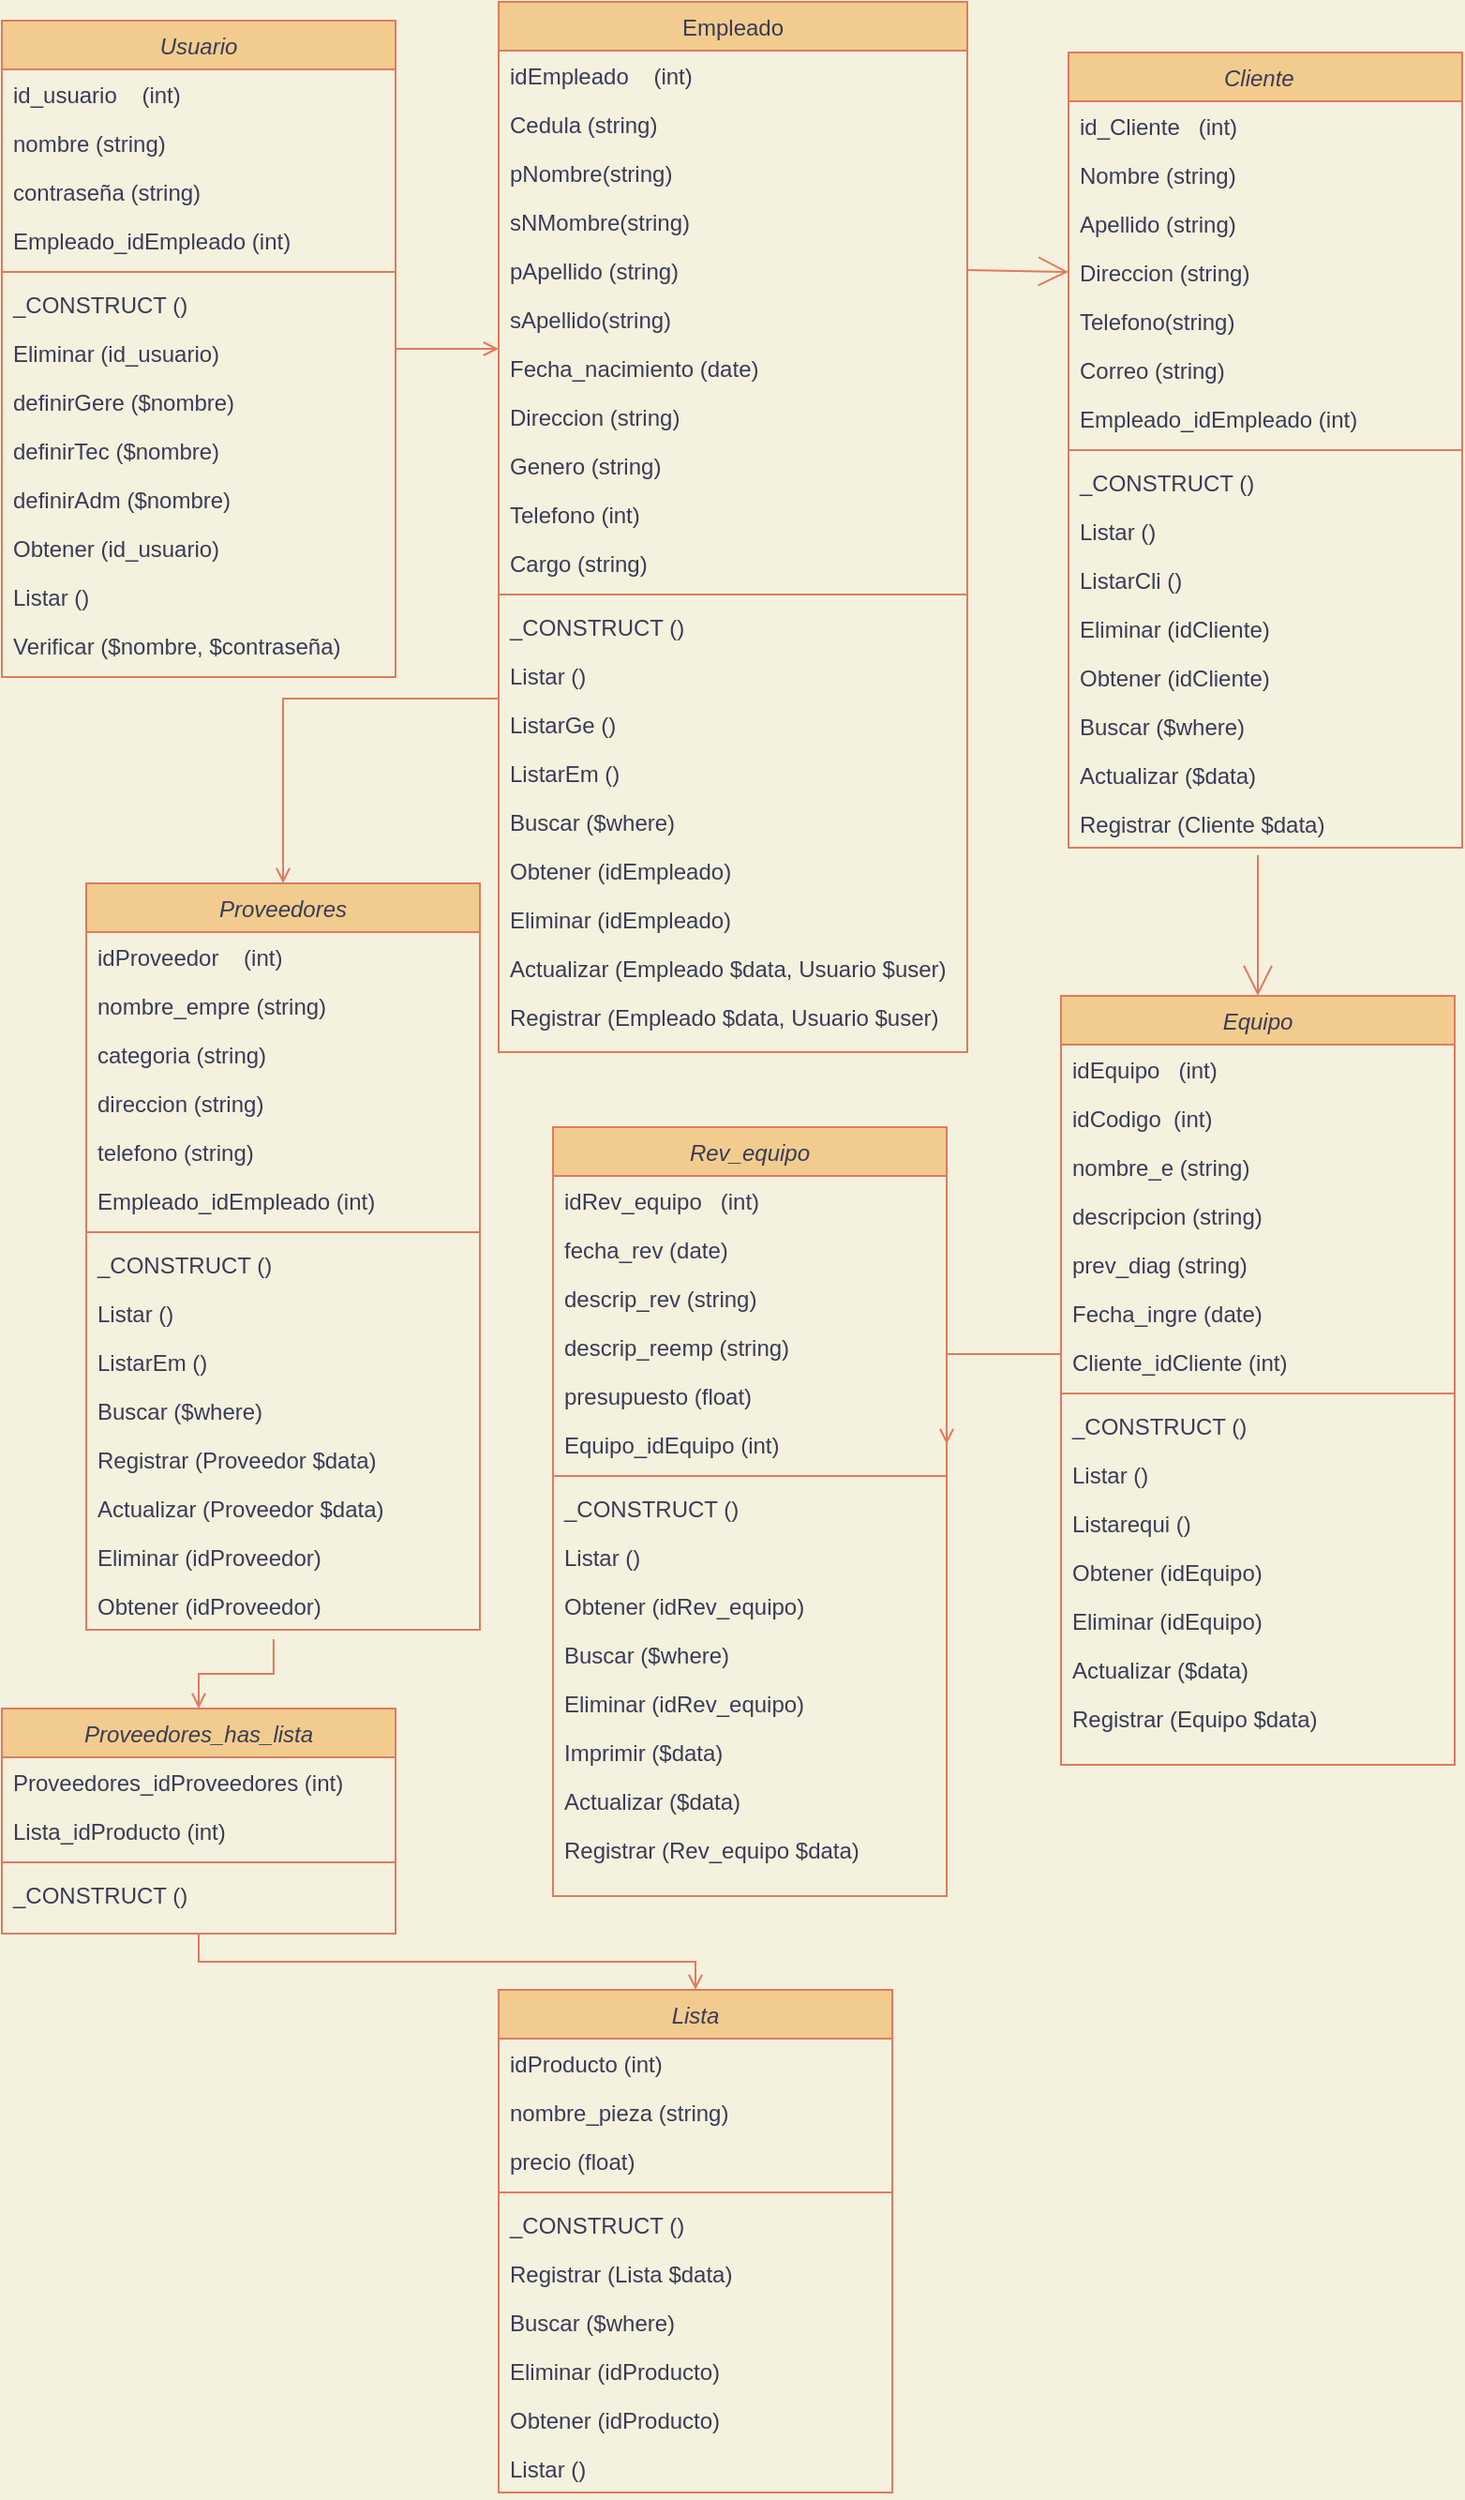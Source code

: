 <mxfile version="15.3.5" type="device"><diagram id="C5RBs43oDa-KdzZeNtuy" name="Page-1"><mxGraphModel dx="1422" dy="814" grid="1" gridSize="10" guides="1" tooltips="1" connect="1" arrows="1" fold="1" page="1" pageScale="1" pageWidth="827" pageHeight="1169" background="#F4F1DE" math="0" shadow="0"><root><mxCell id="WIyWlLk6GJQsqaUBKTNV-0"/><mxCell id="WIyWlLk6GJQsqaUBKTNV-1" parent="WIyWlLk6GJQsqaUBKTNV-0"/><mxCell id="zkfFHV4jXpPFQw0GAbJ--0" value="Usuario" style="swimlane;fontStyle=2;align=center;verticalAlign=top;childLayout=stackLayout;horizontal=1;startSize=26;horizontalStack=0;resizeParent=1;resizeLast=0;collapsible=1;marginBottom=0;rounded=0;shadow=0;strokeWidth=1;fillColor=#F2CC8F;strokeColor=#E07A5F;fontColor=#393C56;" parent="WIyWlLk6GJQsqaUBKTNV-1" vertex="1"><mxGeometry x="15" y="10" width="210" height="350" as="geometry"><mxRectangle x="230" y="140" width="160" height="26" as="alternateBounds"/></mxGeometry></mxCell><mxCell id="zkfFHV4jXpPFQw0GAbJ--1" value="id_usuario    (int)" style="text;align=left;verticalAlign=top;spacingLeft=4;spacingRight=4;overflow=hidden;rotatable=0;points=[[0,0.5],[1,0.5]];portConstraint=eastwest;fontColor=#393C56;" parent="zkfFHV4jXpPFQw0GAbJ--0" vertex="1"><mxGeometry y="26" width="210" height="26" as="geometry"/></mxCell><mxCell id="zkfFHV4jXpPFQw0GAbJ--2" value="nombre (string)&#10;" style="text;align=left;verticalAlign=top;spacingLeft=4;spacingRight=4;overflow=hidden;rotatable=0;points=[[0,0.5],[1,0.5]];portConstraint=eastwest;rounded=0;shadow=0;html=0;fontColor=#393C56;" parent="zkfFHV4jXpPFQw0GAbJ--0" vertex="1"><mxGeometry y="52" width="210" height="26" as="geometry"/></mxCell><mxCell id="zkfFHV4jXpPFQw0GAbJ--3" value="contraseña (string)" style="text;align=left;verticalAlign=top;spacingLeft=4;spacingRight=4;overflow=hidden;rotatable=0;points=[[0,0.5],[1,0.5]];portConstraint=eastwest;rounded=0;shadow=0;html=0;fontColor=#393C56;" parent="zkfFHV4jXpPFQw0GAbJ--0" vertex="1"><mxGeometry y="78" width="210" height="26" as="geometry"/></mxCell><mxCell id="FAgmn41Plg99cS5nT63r-0" value="Empleado_idEmpleado (int)" style="text;align=left;verticalAlign=top;spacingLeft=4;spacingRight=4;overflow=hidden;rotatable=0;points=[[0,0.5],[1,0.5]];portConstraint=eastwest;rounded=0;shadow=0;html=0;fontColor=#393C56;" parent="zkfFHV4jXpPFQw0GAbJ--0" vertex="1"><mxGeometry y="104" width="210" height="26" as="geometry"/></mxCell><mxCell id="zkfFHV4jXpPFQw0GAbJ--4" value="" style="line;html=1;strokeWidth=1;align=left;verticalAlign=middle;spacingTop=-1;spacingLeft=3;spacingRight=3;rotatable=0;labelPosition=right;points=[];portConstraint=eastwest;labelBackgroundColor=#F4F1DE;fillColor=#F2CC8F;strokeColor=#E07A5F;fontColor=#393C56;" parent="zkfFHV4jXpPFQw0GAbJ--0" vertex="1"><mxGeometry y="130" width="210" height="8" as="geometry"/></mxCell><mxCell id="FAgmn41Plg99cS5nT63r-12" value="_CONSTRUCT ()" style="text;align=left;verticalAlign=top;spacingLeft=4;spacingRight=4;overflow=hidden;rotatable=0;points=[[0,0.5],[1,0.5]];portConstraint=eastwest;fontColor=#393C56;" parent="zkfFHV4jXpPFQw0GAbJ--0" vertex="1"><mxGeometry y="138" width="210" height="26" as="geometry"/></mxCell><mxCell id="FAgmn41Plg99cS5nT63r-15" value="Eliminar (id_usuario)" style="text;align=left;verticalAlign=top;spacingLeft=4;spacingRight=4;overflow=hidden;rotatable=0;points=[[0,0.5],[1,0.5]];portConstraint=eastwest;fontColor=#393C56;" parent="zkfFHV4jXpPFQw0GAbJ--0" vertex="1"><mxGeometry y="164" width="210" height="26" as="geometry"/></mxCell><mxCell id="Rl3jjpQ9yOv0ctk_JHHk-12" value="definirGere ($nombre)" style="text;align=left;verticalAlign=top;spacingLeft=4;spacingRight=4;overflow=hidden;rotatable=0;points=[[0,0.5],[1,0.5]];portConstraint=eastwest;fontColor=#393C56;" vertex="1" parent="zkfFHV4jXpPFQw0GAbJ--0"><mxGeometry y="190" width="210" height="26" as="geometry"/></mxCell><mxCell id="Rl3jjpQ9yOv0ctk_JHHk-13" value="definirTec ($nombre)" style="text;align=left;verticalAlign=top;spacingLeft=4;spacingRight=4;overflow=hidden;rotatable=0;points=[[0,0.5],[1,0.5]];portConstraint=eastwest;fontColor=#393C56;" vertex="1" parent="zkfFHV4jXpPFQw0GAbJ--0"><mxGeometry y="216" width="210" height="26" as="geometry"/></mxCell><mxCell id="Rl3jjpQ9yOv0ctk_JHHk-14" value="definirAdm ($nombre)" style="text;align=left;verticalAlign=top;spacingLeft=4;spacingRight=4;overflow=hidden;rotatable=0;points=[[0,0.5],[1,0.5]];portConstraint=eastwest;fontColor=#393C56;" vertex="1" parent="zkfFHV4jXpPFQw0GAbJ--0"><mxGeometry y="242" width="210" height="26" as="geometry"/></mxCell><mxCell id="FAgmn41Plg99cS5nT63r-14" value="Obtener (id_usuario)" style="text;align=left;verticalAlign=top;spacingLeft=4;spacingRight=4;overflow=hidden;rotatable=0;points=[[0,0.5],[1,0.5]];portConstraint=eastwest;fontColor=#393C56;" parent="zkfFHV4jXpPFQw0GAbJ--0" vertex="1"><mxGeometry y="268" width="210" height="26" as="geometry"/></mxCell><mxCell id="FAgmn41Plg99cS5nT63r-13" value="Listar ()" style="text;align=left;verticalAlign=top;spacingLeft=4;spacingRight=4;overflow=hidden;rotatable=0;points=[[0,0.5],[1,0.5]];portConstraint=eastwest;fontColor=#393C56;" parent="zkfFHV4jXpPFQw0GAbJ--0" vertex="1"><mxGeometry y="294" width="210" height="26" as="geometry"/></mxCell><mxCell id="FAgmn41Plg99cS5nT63r-18" value="Verificar ($nombre, $contraseña)" style="text;align=left;verticalAlign=top;spacingLeft=4;spacingRight=4;overflow=hidden;rotatable=0;points=[[0,0.5],[1,0.5]];portConstraint=eastwest;fontColor=#393C56;" parent="zkfFHV4jXpPFQw0GAbJ--0" vertex="1"><mxGeometry y="320" width="210" height="26" as="geometry"/></mxCell><mxCell id="zkfFHV4jXpPFQw0GAbJ--17" value="Empleado" style="swimlane;fontStyle=0;align=center;verticalAlign=top;childLayout=stackLayout;horizontal=1;startSize=26;horizontalStack=0;resizeParent=1;resizeLast=0;collapsible=1;marginBottom=0;rounded=0;shadow=0;strokeWidth=1;fillColor=#F2CC8F;strokeColor=#E07A5F;fontColor=#393C56;" parent="WIyWlLk6GJQsqaUBKTNV-1" vertex="1"><mxGeometry x="280" width="250" height="560" as="geometry"><mxRectangle x="550" y="140" width="160" height="26" as="alternateBounds"/></mxGeometry></mxCell><mxCell id="zkfFHV4jXpPFQw0GAbJ--18" value="idEmpleado    (int)" style="text;align=left;verticalAlign=top;spacingLeft=4;spacingRight=4;overflow=hidden;rotatable=0;points=[[0,0.5],[1,0.5]];portConstraint=eastwest;fontColor=#393C56;" parent="zkfFHV4jXpPFQw0GAbJ--17" vertex="1"><mxGeometry y="26" width="250" height="26" as="geometry"/></mxCell><mxCell id="zkfFHV4jXpPFQw0GAbJ--19" value="Cedula (string)" style="text;align=left;verticalAlign=top;spacingLeft=4;spacingRight=4;overflow=hidden;rotatable=0;points=[[0,0.5],[1,0.5]];portConstraint=eastwest;rounded=0;shadow=0;html=0;fontColor=#393C56;" parent="zkfFHV4jXpPFQw0GAbJ--17" vertex="1"><mxGeometry y="52" width="250" height="26" as="geometry"/></mxCell><mxCell id="zkfFHV4jXpPFQw0GAbJ--20" value="pNombre(string)" style="text;align=left;verticalAlign=top;spacingLeft=4;spacingRight=4;overflow=hidden;rotatable=0;points=[[0,0.5],[1,0.5]];portConstraint=eastwest;rounded=0;shadow=0;html=0;fontColor=#393C56;" parent="zkfFHV4jXpPFQw0GAbJ--17" vertex="1"><mxGeometry y="78" width="250" height="26" as="geometry"/></mxCell><mxCell id="zkfFHV4jXpPFQw0GAbJ--21" value="sNMombre(string)" style="text;align=left;verticalAlign=top;spacingLeft=4;spacingRight=4;overflow=hidden;rotatable=0;points=[[0,0.5],[1,0.5]];portConstraint=eastwest;rounded=0;shadow=0;html=0;fontColor=#393C56;" parent="zkfFHV4jXpPFQw0GAbJ--17" vertex="1"><mxGeometry y="104" width="250" height="26" as="geometry"/></mxCell><mxCell id="zkfFHV4jXpPFQw0GAbJ--22" value="pApellido (string)" style="text;align=left;verticalAlign=top;spacingLeft=4;spacingRight=4;overflow=hidden;rotatable=0;points=[[0,0.5],[1,0.5]];portConstraint=eastwest;rounded=0;shadow=0;html=0;fontColor=#393C56;" parent="zkfFHV4jXpPFQw0GAbJ--17" vertex="1"><mxGeometry y="130" width="250" height="26" as="geometry"/></mxCell><mxCell id="zkfFHV4jXpPFQw0GAbJ--24" value="sApellido(string)" style="text;align=left;verticalAlign=top;spacingLeft=4;spacingRight=4;overflow=hidden;rotatable=0;points=[[0,0.5],[1,0.5]];portConstraint=eastwest;fontColor=#393C56;" parent="zkfFHV4jXpPFQw0GAbJ--17" vertex="1"><mxGeometry y="156" width="250" height="26" as="geometry"/></mxCell><mxCell id="FAgmn41Plg99cS5nT63r-1" value="Fecha_nacimiento (date)&#10;" style="text;align=left;verticalAlign=top;spacingLeft=4;spacingRight=4;overflow=hidden;rotatable=0;points=[[0,0.5],[1,0.5]];portConstraint=eastwest;rounded=0;shadow=0;html=0;fontColor=#393C56;" parent="zkfFHV4jXpPFQw0GAbJ--17" vertex="1"><mxGeometry y="182" width="250" height="26" as="geometry"/></mxCell><mxCell id="zkfFHV4jXpPFQw0GAbJ--25" value="Direccion (string)" style="text;align=left;verticalAlign=top;spacingLeft=4;spacingRight=4;overflow=hidden;rotatable=0;points=[[0,0.5],[1,0.5]];portConstraint=eastwest;fontColor=#393C56;" parent="zkfFHV4jXpPFQw0GAbJ--17" vertex="1"><mxGeometry y="208" width="250" height="26" as="geometry"/></mxCell><mxCell id="FAgmn41Plg99cS5nT63r-2" value="Genero (string)" style="text;align=left;verticalAlign=top;spacingLeft=4;spacingRight=4;overflow=hidden;rotatable=0;points=[[0,0.5],[1,0.5]];portConstraint=eastwest;fontColor=#393C56;" parent="zkfFHV4jXpPFQw0GAbJ--17" vertex="1"><mxGeometry y="234" width="250" height="26" as="geometry"/></mxCell><mxCell id="FAgmn41Plg99cS5nT63r-3" value="Telefono (int)" style="text;align=left;verticalAlign=top;spacingLeft=4;spacingRight=4;overflow=hidden;rotatable=0;points=[[0,0.5],[1,0.5]];portConstraint=eastwest;fontColor=#393C56;" parent="zkfFHV4jXpPFQw0GAbJ--17" vertex="1"><mxGeometry y="260" width="250" height="26" as="geometry"/></mxCell><mxCell id="FAgmn41Plg99cS5nT63r-4" value="Cargo (string)" style="text;align=left;verticalAlign=top;spacingLeft=4;spacingRight=4;overflow=hidden;rotatable=0;points=[[0,0.5],[1,0.5]];portConstraint=eastwest;fontColor=#393C56;" parent="zkfFHV4jXpPFQw0GAbJ--17" vertex="1"><mxGeometry y="286" width="250" height="26" as="geometry"/></mxCell><mxCell id="zkfFHV4jXpPFQw0GAbJ--23" value="" style="line;html=1;strokeWidth=1;align=left;verticalAlign=middle;spacingTop=-1;spacingLeft=3;spacingRight=3;rotatable=0;labelPosition=right;points=[];portConstraint=eastwest;labelBackgroundColor=#F4F1DE;fillColor=#F2CC8F;strokeColor=#E07A5F;fontColor=#393C56;" parent="zkfFHV4jXpPFQw0GAbJ--17" vertex="1"><mxGeometry y="312" width="250" height="8" as="geometry"/></mxCell><mxCell id="FAgmn41Plg99cS5nT63r-6" value="_CONSTRUCT ()" style="text;align=left;verticalAlign=top;spacingLeft=4;spacingRight=4;overflow=hidden;rotatable=0;points=[[0,0.5],[1,0.5]];portConstraint=eastwest;fontColor=#393C56;" parent="zkfFHV4jXpPFQw0GAbJ--17" vertex="1"><mxGeometry y="320" width="250" height="26" as="geometry"/></mxCell><mxCell id="FAgmn41Plg99cS5nT63r-74" value="Listar ()&#10;" style="text;align=left;verticalAlign=top;spacingLeft=4;spacingRight=4;overflow=hidden;rotatable=0;points=[[0,0.5],[1,0.5]];portConstraint=eastwest;fontColor=#393C56;" parent="zkfFHV4jXpPFQw0GAbJ--17" vertex="1"><mxGeometry y="346" width="250" height="26" as="geometry"/></mxCell><mxCell id="Rl3jjpQ9yOv0ctk_JHHk-0" value="ListarGe ()&#10;" style="text;align=left;verticalAlign=top;spacingLeft=4;spacingRight=4;overflow=hidden;rotatable=0;points=[[0,0.5],[1,0.5]];portConstraint=eastwest;fontColor=#393C56;" vertex="1" parent="zkfFHV4jXpPFQw0GAbJ--17"><mxGeometry y="372" width="250" height="26" as="geometry"/></mxCell><mxCell id="Rl3jjpQ9yOv0ctk_JHHk-1" value="ListarEm ()&#10;" style="text;align=left;verticalAlign=top;spacingLeft=4;spacingRight=4;overflow=hidden;rotatable=0;points=[[0,0.5],[1,0.5]];portConstraint=eastwest;fontColor=#393C56;" vertex="1" parent="zkfFHV4jXpPFQw0GAbJ--17"><mxGeometry y="398" width="250" height="26" as="geometry"/></mxCell><mxCell id="Rl3jjpQ9yOv0ctk_JHHk-2" value="Buscar ($where)&#10;" style="text;align=left;verticalAlign=top;spacingLeft=4;spacingRight=4;overflow=hidden;rotatable=0;points=[[0,0.5],[1,0.5]];portConstraint=eastwest;fontColor=#393C56;" vertex="1" parent="zkfFHV4jXpPFQw0GAbJ--17"><mxGeometry y="424" width="250" height="26" as="geometry"/></mxCell><mxCell id="FAgmn41Plg99cS5nT63r-8" value="Obtener (idEmpleado)" style="text;align=left;verticalAlign=top;spacingLeft=4;spacingRight=4;overflow=hidden;rotatable=0;points=[[0,0.5],[1,0.5]];portConstraint=eastwest;fontColor=#393C56;" parent="zkfFHV4jXpPFQw0GAbJ--17" vertex="1"><mxGeometry y="450" width="250" height="26" as="geometry"/></mxCell><mxCell id="FAgmn41Plg99cS5nT63r-9" value="Eliminar (idEmpleado)" style="text;align=left;verticalAlign=top;spacingLeft=4;spacingRight=4;overflow=hidden;rotatable=0;points=[[0,0.5],[1,0.5]];portConstraint=eastwest;fontColor=#393C56;" parent="zkfFHV4jXpPFQw0GAbJ--17" vertex="1"><mxGeometry y="476" width="250" height="26" as="geometry"/></mxCell><mxCell id="FAgmn41Plg99cS5nT63r-10" value="Actualizar (Empleado $data, Usuario $user)" style="text;align=left;verticalAlign=top;spacingLeft=4;spacingRight=4;overflow=hidden;rotatable=0;points=[[0,0.5],[1,0.5]];portConstraint=eastwest;fontColor=#393C56;" parent="zkfFHV4jXpPFQw0GAbJ--17" vertex="1"><mxGeometry y="502" width="250" height="26" as="geometry"/></mxCell><mxCell id="FAgmn41Plg99cS5nT63r-11" value="Registrar (Empleado $data, Usuario $user)" style="text;align=left;verticalAlign=top;spacingLeft=4;spacingRight=4;overflow=hidden;rotatable=0;points=[[0,0.5],[1,0.5]];portConstraint=eastwest;fontColor=#393C56;" parent="zkfFHV4jXpPFQw0GAbJ--17" vertex="1"><mxGeometry y="528" width="250" height="26" as="geometry"/></mxCell><mxCell id="zkfFHV4jXpPFQw0GAbJ--26" value="" style="endArrow=open;shadow=0;strokeWidth=1;rounded=0;endFill=1;edgeStyle=elbowEdgeStyle;elbow=vertical;labelBackgroundColor=#F4F1DE;strokeColor=#E07A5F;fontColor=#393C56;" parent="WIyWlLk6GJQsqaUBKTNV-1" source="zkfFHV4jXpPFQw0GAbJ--0" target="zkfFHV4jXpPFQw0GAbJ--17" edge="1"><mxGeometry x="0.5" y="41" relative="1" as="geometry"><mxPoint x="380" y="192" as="sourcePoint"/><mxPoint x="540" y="192" as="targetPoint"/><mxPoint x="-40" y="32" as="offset"/></mxGeometry></mxCell><mxCell id="FAgmn41Plg99cS5nT63r-50" value="" style="edgeStyle=none;rounded=0;orthogonalLoop=1;jettySize=auto;html=1;endArrow=open;startSize=14;endSize=14;sourcePerimeterSpacing=8;targetPerimeterSpacing=8;entryX=0.5;entryY=0;entryDx=0;entryDy=0;exitX=0.481;exitY=1.154;exitDx=0;exitDy=0;exitPerimeter=0;labelBackgroundColor=#F4F1DE;strokeColor=#E07A5F;fontColor=#393C56;" parent="WIyWlLk6GJQsqaUBKTNV-1" target="FAgmn41Plg99cS5nT63r-33" edge="1" source="FAgmn41Plg99cS5nT63r-54"><mxGeometry relative="1" as="geometry"><mxPoint x="682.06" y="402.006" as="sourcePoint"/></mxGeometry></mxCell><mxCell id="FAgmn41Plg99cS5nT63r-20" value="Cliente  " style="swimlane;fontStyle=2;align=center;verticalAlign=top;childLayout=stackLayout;horizontal=1;startSize=26;horizontalStack=0;resizeParent=1;resizeLast=0;collapsible=1;marginBottom=0;rounded=0;shadow=0;strokeWidth=1;fillColor=#F2CC8F;strokeColor=#E07A5F;fontColor=#393C56;" parent="WIyWlLk6GJQsqaUBKTNV-1" vertex="1"><mxGeometry x="584" y="27" width="210" height="424" as="geometry"><mxRectangle x="230" y="140" width="160" height="26" as="alternateBounds"/></mxGeometry></mxCell><mxCell id="FAgmn41Plg99cS5nT63r-21" value="id_Cliente   (int)" style="text;align=left;verticalAlign=top;spacingLeft=4;spacingRight=4;overflow=hidden;rotatable=0;points=[[0,0.5],[1,0.5]];portConstraint=eastwest;fontColor=#393C56;" parent="FAgmn41Plg99cS5nT63r-20" vertex="1"><mxGeometry y="26" width="210" height="26" as="geometry"/></mxCell><mxCell id="FAgmn41Plg99cS5nT63r-22" value="Nombre (string)&#10;" style="text;align=left;verticalAlign=top;spacingLeft=4;spacingRight=4;overflow=hidden;rotatable=0;points=[[0,0.5],[1,0.5]];portConstraint=eastwest;rounded=0;shadow=0;html=0;fontColor=#393C56;" parent="FAgmn41Plg99cS5nT63r-20" vertex="1"><mxGeometry y="52" width="210" height="26" as="geometry"/></mxCell><mxCell id="FAgmn41Plg99cS5nT63r-23" value="Apellido (string)" style="text;align=left;verticalAlign=top;spacingLeft=4;spacingRight=4;overflow=hidden;rotatable=0;points=[[0,0.5],[1,0.5]];portConstraint=eastwest;rounded=0;shadow=0;html=0;fontColor=#393C56;" parent="FAgmn41Plg99cS5nT63r-20" vertex="1"><mxGeometry y="78" width="210" height="26" as="geometry"/></mxCell><mxCell id="FAgmn41Plg99cS5nT63r-24" value="Direccion (string)" style="text;align=left;verticalAlign=top;spacingLeft=4;spacingRight=4;overflow=hidden;rotatable=0;points=[[0,0.5],[1,0.5]];portConstraint=eastwest;rounded=0;shadow=0;html=0;fontColor=#393C56;" parent="FAgmn41Plg99cS5nT63r-20" vertex="1"><mxGeometry y="104" width="210" height="26" as="geometry"/></mxCell><mxCell id="FAgmn41Plg99cS5nT63r-31" value="Telefono(string)" style="text;align=left;verticalAlign=top;spacingLeft=4;spacingRight=4;overflow=hidden;rotatable=0;points=[[0,0.5],[1,0.5]];portConstraint=eastwest;rounded=0;shadow=0;html=0;fontColor=#393C56;" parent="FAgmn41Plg99cS5nT63r-20" vertex="1"><mxGeometry y="130" width="210" height="26" as="geometry"/></mxCell><mxCell id="FAgmn41Plg99cS5nT63r-32" value="Correo (string)" style="text;align=left;verticalAlign=top;spacingLeft=4;spacingRight=4;overflow=hidden;rotatable=0;points=[[0,0.5],[1,0.5]];portConstraint=eastwest;rounded=0;shadow=0;html=0;fontColor=#393C56;" parent="FAgmn41Plg99cS5nT63r-20" vertex="1"><mxGeometry y="156" width="210" height="26" as="geometry"/></mxCell><mxCell id="FAgmn41Plg99cS5nT63r-48" value="Empleado_idEmpleado (int)" style="text;align=left;verticalAlign=top;spacingLeft=4;spacingRight=4;overflow=hidden;rotatable=0;points=[[0,0.5],[1,0.5]];portConstraint=eastwest;rounded=0;shadow=0;html=0;fontColor=#393C56;" parent="FAgmn41Plg99cS5nT63r-20" vertex="1"><mxGeometry y="182" width="210" height="26" as="geometry"/></mxCell><mxCell id="FAgmn41Plg99cS5nT63r-25" value="" style="line;html=1;strokeWidth=1;align=left;verticalAlign=middle;spacingTop=-1;spacingLeft=3;spacingRight=3;rotatable=0;labelPosition=right;points=[];portConstraint=eastwest;labelBackgroundColor=#F4F1DE;fillColor=#F2CC8F;strokeColor=#E07A5F;fontColor=#393C56;" parent="FAgmn41Plg99cS5nT63r-20" vertex="1"><mxGeometry y="208" width="210" height="8" as="geometry"/></mxCell><mxCell id="FAgmn41Plg99cS5nT63r-26" value="_CONSTRUCT ()" style="text;align=left;verticalAlign=top;spacingLeft=4;spacingRight=4;overflow=hidden;rotatable=0;points=[[0,0.5],[1,0.5]];portConstraint=eastwest;fontColor=#393C56;" parent="FAgmn41Plg99cS5nT63r-20" vertex="1"><mxGeometry y="216" width="210" height="26" as="geometry"/></mxCell><mxCell id="FAgmn41Plg99cS5nT63r-29" value="Listar ()" style="text;align=left;verticalAlign=top;spacingLeft=4;spacingRight=4;overflow=hidden;rotatable=0;points=[[0,0.5],[1,0.5]];portConstraint=eastwest;fontColor=#393C56;" parent="FAgmn41Plg99cS5nT63r-20" vertex="1"><mxGeometry y="242" width="210" height="26" as="geometry"/></mxCell><mxCell id="Rl3jjpQ9yOv0ctk_JHHk-5" value="ListarCli ()" style="text;align=left;verticalAlign=top;spacingLeft=4;spacingRight=4;overflow=hidden;rotatable=0;points=[[0,0.5],[1,0.5]];portConstraint=eastwest;fontColor=#393C56;" vertex="1" parent="FAgmn41Plg99cS5nT63r-20"><mxGeometry y="268" width="210" height="26" as="geometry"/></mxCell><mxCell id="FAgmn41Plg99cS5nT63r-27" value="Eliminar (idCliente)" style="text;align=left;verticalAlign=top;spacingLeft=4;spacingRight=4;overflow=hidden;rotatable=0;points=[[0,0.5],[1,0.5]];portConstraint=eastwest;fontColor=#393C56;" parent="FAgmn41Plg99cS5nT63r-20" vertex="1"><mxGeometry y="294" width="210" height="26" as="geometry"/></mxCell><mxCell id="FAgmn41Plg99cS5nT63r-28" value="Obtener (idCliente)" style="text;align=left;verticalAlign=top;spacingLeft=4;spacingRight=4;overflow=hidden;rotatable=0;points=[[0,0.5],[1,0.5]];portConstraint=eastwest;fontColor=#393C56;" parent="FAgmn41Plg99cS5nT63r-20" vertex="1"><mxGeometry y="320" width="210" height="26" as="geometry"/></mxCell><mxCell id="Rl3jjpQ9yOv0ctk_JHHk-6" value="Buscar ($where)" style="text;align=left;verticalAlign=top;spacingLeft=4;spacingRight=4;overflow=hidden;rotatable=0;points=[[0,0.5],[1,0.5]];portConstraint=eastwest;fontColor=#393C56;" vertex="1" parent="FAgmn41Plg99cS5nT63r-20"><mxGeometry y="346" width="210" height="26" as="geometry"/></mxCell><mxCell id="Rl3jjpQ9yOv0ctk_JHHk-7" value="Actualizar ($data)" style="text;align=left;verticalAlign=top;spacingLeft=4;spacingRight=4;overflow=hidden;rotatable=0;points=[[0,0.5],[1,0.5]];portConstraint=eastwest;fontColor=#393C56;" vertex="1" parent="FAgmn41Plg99cS5nT63r-20"><mxGeometry y="372" width="210" height="26" as="geometry"/></mxCell><mxCell id="FAgmn41Plg99cS5nT63r-54" value="Registrar (Cliente $data)" style="text;align=left;verticalAlign=top;spacingLeft=4;spacingRight=4;overflow=hidden;rotatable=0;points=[[0,0.5],[1,0.5]];portConstraint=eastwest;fontColor=#393C56;" parent="FAgmn41Plg99cS5nT63r-20" vertex="1"><mxGeometry y="398" width="210" height="26" as="geometry"/></mxCell><mxCell id="FAgmn41Plg99cS5nT63r-33" value="Equipo" style="swimlane;fontStyle=2;align=center;verticalAlign=top;childLayout=stackLayout;horizontal=1;startSize=26;horizontalStack=0;resizeParent=1;resizeLast=0;collapsible=1;marginBottom=0;rounded=0;shadow=0;strokeWidth=1;fillColor=#F2CC8F;strokeColor=#E07A5F;fontColor=#393C56;" parent="WIyWlLk6GJQsqaUBKTNV-1" vertex="1"><mxGeometry x="580" y="530" width="210" height="410" as="geometry"><mxRectangle x="230" y="140" width="160" height="26" as="alternateBounds"/></mxGeometry></mxCell><mxCell id="FAgmn41Plg99cS5nT63r-34" value="idEquipo   (int)" style="text;align=left;verticalAlign=top;spacingLeft=4;spacingRight=4;overflow=hidden;rotatable=0;points=[[0,0.5],[1,0.5]];portConstraint=eastwest;fontColor=#393C56;" parent="FAgmn41Plg99cS5nT63r-33" vertex="1"><mxGeometry y="26" width="210" height="26" as="geometry"/></mxCell><mxCell id="Rl3jjpQ9yOv0ctk_JHHk-3" value="idCodigo  (int)" style="text;align=left;verticalAlign=top;spacingLeft=4;spacingRight=4;overflow=hidden;rotatable=0;points=[[0,0.5],[1,0.5]];portConstraint=eastwest;fontColor=#393C56;" vertex="1" parent="FAgmn41Plg99cS5nT63r-33"><mxGeometry y="52" width="210" height="26" as="geometry"/></mxCell><mxCell id="FAgmn41Plg99cS5nT63r-35" value="nombre_e (string)" style="text;align=left;verticalAlign=top;spacingLeft=4;spacingRight=4;overflow=hidden;rotatable=0;points=[[0,0.5],[1,0.5]];portConstraint=eastwest;rounded=0;shadow=0;html=0;fontColor=#393C56;" parent="FAgmn41Plg99cS5nT63r-33" vertex="1"><mxGeometry y="78" width="210" height="26" as="geometry"/></mxCell><mxCell id="FAgmn41Plg99cS5nT63r-36" value="descripcion (string)" style="text;align=left;verticalAlign=top;spacingLeft=4;spacingRight=4;overflow=hidden;rotatable=0;points=[[0,0.5],[1,0.5]];portConstraint=eastwest;rounded=0;shadow=0;html=0;fontColor=#393C56;" parent="FAgmn41Plg99cS5nT63r-33" vertex="1"><mxGeometry y="104" width="210" height="26" as="geometry"/></mxCell><mxCell id="FAgmn41Plg99cS5nT63r-37" value="prev_diag (string)" style="text;align=left;verticalAlign=top;spacingLeft=4;spacingRight=4;overflow=hidden;rotatable=0;points=[[0,0.5],[1,0.5]];portConstraint=eastwest;rounded=0;shadow=0;html=0;fontColor=#393C56;" parent="FAgmn41Plg99cS5nT63r-33" vertex="1"><mxGeometry y="130" width="210" height="26" as="geometry"/></mxCell><mxCell id="FAgmn41Plg99cS5nT63r-38" value="Fecha_ingre (date)" style="text;align=left;verticalAlign=top;spacingLeft=4;spacingRight=4;overflow=hidden;rotatable=0;points=[[0,0.5],[1,0.5]];portConstraint=eastwest;rounded=0;shadow=0;html=0;fontColor=#393C56;" parent="FAgmn41Plg99cS5nT63r-33" vertex="1"><mxGeometry y="156" width="210" height="26" as="geometry"/></mxCell><mxCell id="FAgmn41Plg99cS5nT63r-49" value="Cliente_idCliente (int)" style="text;align=left;verticalAlign=top;spacingLeft=4;spacingRight=4;overflow=hidden;rotatable=0;points=[[0,0.5],[1,0.5]];portConstraint=eastwest;rounded=0;shadow=0;html=0;fontColor=#393C56;" parent="FAgmn41Plg99cS5nT63r-33" vertex="1"><mxGeometry y="182" width="210" height="26" as="geometry"/></mxCell><mxCell id="FAgmn41Plg99cS5nT63r-40" value="" style="line;html=1;strokeWidth=1;align=left;verticalAlign=middle;spacingTop=-1;spacingLeft=3;spacingRight=3;rotatable=0;labelPosition=right;points=[];portConstraint=eastwest;labelBackgroundColor=#F4F1DE;fillColor=#F2CC8F;strokeColor=#E07A5F;fontColor=#393C56;" parent="FAgmn41Plg99cS5nT63r-33" vertex="1"><mxGeometry y="208" width="210" height="8" as="geometry"/></mxCell><mxCell id="FAgmn41Plg99cS5nT63r-41" value="_CONSTRUCT ()" style="text;align=left;verticalAlign=top;spacingLeft=4;spacingRight=4;overflow=hidden;rotatable=0;points=[[0,0.5],[1,0.5]];portConstraint=eastwest;fontColor=#393C56;" parent="FAgmn41Plg99cS5nT63r-33" vertex="1"><mxGeometry y="216" width="210" height="26" as="geometry"/></mxCell><mxCell id="FAgmn41Plg99cS5nT63r-44" value="Listar ()" style="text;align=left;verticalAlign=top;spacingLeft=4;spacingRight=4;overflow=hidden;rotatable=0;points=[[0,0.5],[1,0.5]];portConstraint=eastwest;fontColor=#393C56;" parent="FAgmn41Plg99cS5nT63r-33" vertex="1"><mxGeometry y="242" width="210" height="26" as="geometry"/></mxCell><mxCell id="Rl3jjpQ9yOv0ctk_JHHk-4" value="Listarequi ()" style="text;align=left;verticalAlign=top;spacingLeft=4;spacingRight=4;overflow=hidden;rotatable=0;points=[[0,0.5],[1,0.5]];portConstraint=eastwest;fontColor=#393C56;" vertex="1" parent="FAgmn41Plg99cS5nT63r-33"><mxGeometry y="268" width="210" height="26" as="geometry"/></mxCell><mxCell id="FAgmn41Plg99cS5nT63r-43" value="Obtener (idEquipo)" style="text;align=left;verticalAlign=top;spacingLeft=4;spacingRight=4;overflow=hidden;rotatable=0;points=[[0,0.5],[1,0.5]];portConstraint=eastwest;fontColor=#393C56;" parent="FAgmn41Plg99cS5nT63r-33" vertex="1"><mxGeometry y="294" width="210" height="26" as="geometry"/></mxCell><mxCell id="FAgmn41Plg99cS5nT63r-42" value="Eliminar (idEquipo)" style="text;align=left;verticalAlign=top;spacingLeft=4;spacingRight=4;overflow=hidden;rotatable=0;points=[[0,0.5],[1,0.5]];portConstraint=eastwest;fontColor=#393C56;" parent="FAgmn41Plg99cS5nT63r-33" vertex="1"><mxGeometry y="320" width="210" height="26" as="geometry"/></mxCell><mxCell id="FAgmn41Plg99cS5nT63r-52" value="Actualizar ($data)" style="text;align=left;verticalAlign=top;spacingLeft=4;spacingRight=4;overflow=hidden;rotatable=0;points=[[0,0.5],[1,0.5]];portConstraint=eastwest;fontColor=#393C56;" parent="FAgmn41Plg99cS5nT63r-33" vertex="1"><mxGeometry y="346" width="210" height="26" as="geometry"/></mxCell><mxCell id="FAgmn41Plg99cS5nT63r-53" value="Registrar (Equipo $data)" style="text;align=left;verticalAlign=top;spacingLeft=4;spacingRight=4;overflow=hidden;rotatable=0;points=[[0,0.5],[1,0.5]];portConstraint=eastwest;fontColor=#393C56;" parent="FAgmn41Plg99cS5nT63r-33" vertex="1"><mxGeometry y="372" width="210" height="26" as="geometry"/></mxCell><mxCell id="FAgmn41Plg99cS5nT63r-47" style="edgeStyle=none;rounded=0;orthogonalLoop=1;jettySize=auto;html=1;exitX=1;exitY=0.5;exitDx=0;exitDy=0;endArrow=open;startSize=14;endSize=14;sourcePerimeterSpacing=8;targetPerimeterSpacing=8;entryX=0;entryY=0.5;entryDx=0;entryDy=0;labelBackgroundColor=#F4F1DE;strokeColor=#E07A5F;fontColor=#393C56;" parent="WIyWlLk6GJQsqaUBKTNV-1" source="zkfFHV4jXpPFQw0GAbJ--22" target="FAgmn41Plg99cS5nT63r-24" edge="1"><mxGeometry relative="1" as="geometry"><mxPoint x="580" y="160" as="targetPoint"/></mxGeometry></mxCell><mxCell id="FAgmn41Plg99cS5nT63r-56" value="Proveedores" style="swimlane;fontStyle=2;align=center;verticalAlign=top;childLayout=stackLayout;horizontal=1;startSize=26;horizontalStack=0;resizeParent=1;resizeLast=0;collapsible=1;marginBottom=0;rounded=0;shadow=0;strokeWidth=1;fillColor=#F2CC8F;strokeColor=#E07A5F;fontColor=#393C56;" parent="WIyWlLk6GJQsqaUBKTNV-1" vertex="1"><mxGeometry x="60" y="470" width="210" height="398" as="geometry"><mxRectangle x="230" y="140" width="160" height="26" as="alternateBounds"/></mxGeometry></mxCell><mxCell id="FAgmn41Plg99cS5nT63r-57" value="idProveedor    (int)" style="text;align=left;verticalAlign=top;spacingLeft=4;spacingRight=4;overflow=hidden;rotatable=0;points=[[0,0.5],[1,0.5]];portConstraint=eastwest;fontColor=#393C56;" parent="FAgmn41Plg99cS5nT63r-56" vertex="1"><mxGeometry y="26" width="210" height="26" as="geometry"/></mxCell><mxCell id="FAgmn41Plg99cS5nT63r-58" value="nombre_empre (string)&#10;" style="text;align=left;verticalAlign=top;spacingLeft=4;spacingRight=4;overflow=hidden;rotatable=0;points=[[0,0.5],[1,0.5]];portConstraint=eastwest;rounded=0;shadow=0;html=0;fontColor=#393C56;" parent="FAgmn41Plg99cS5nT63r-56" vertex="1"><mxGeometry y="52" width="210" height="26" as="geometry"/></mxCell><mxCell id="FAgmn41Plg99cS5nT63r-59" value="categoria (string)" style="text;align=left;verticalAlign=top;spacingLeft=4;spacingRight=4;overflow=hidden;rotatable=0;points=[[0,0.5],[1,0.5]];portConstraint=eastwest;rounded=0;shadow=0;html=0;fontColor=#393C56;" parent="FAgmn41Plg99cS5nT63r-56" vertex="1"><mxGeometry y="78" width="210" height="26" as="geometry"/></mxCell><mxCell id="FAgmn41Plg99cS5nT63r-60" value="direccion (string)" style="text;align=left;verticalAlign=top;spacingLeft=4;spacingRight=4;overflow=hidden;rotatable=0;points=[[0,0.5],[1,0.5]];portConstraint=eastwest;rounded=0;shadow=0;html=0;fontColor=#393C56;" parent="FAgmn41Plg99cS5nT63r-56" vertex="1"><mxGeometry y="104" width="210" height="26" as="geometry"/></mxCell><mxCell id="FAgmn41Plg99cS5nT63r-67" value="telefono (string)" style="text;align=left;verticalAlign=top;spacingLeft=4;spacingRight=4;overflow=hidden;rotatable=0;points=[[0,0.5],[1,0.5]];portConstraint=eastwest;rounded=0;shadow=0;html=0;fontColor=#393C56;" parent="FAgmn41Plg99cS5nT63r-56" vertex="1"><mxGeometry y="130" width="210" height="26" as="geometry"/></mxCell><mxCell id="FAgmn41Plg99cS5nT63r-68" value="Empleado_idEmpleado (int)" style="text;align=left;verticalAlign=top;spacingLeft=4;spacingRight=4;overflow=hidden;rotatable=0;points=[[0,0.5],[1,0.5]];portConstraint=eastwest;rounded=0;shadow=0;html=0;fontColor=#393C56;" parent="FAgmn41Plg99cS5nT63r-56" vertex="1"><mxGeometry y="156" width="210" height="26" as="geometry"/></mxCell><mxCell id="FAgmn41Plg99cS5nT63r-61" value="" style="line;html=1;strokeWidth=1;align=left;verticalAlign=middle;spacingTop=-1;spacingLeft=3;spacingRight=3;rotatable=0;labelPosition=right;points=[];portConstraint=eastwest;labelBackgroundColor=#F4F1DE;fillColor=#F2CC8F;strokeColor=#E07A5F;fontColor=#393C56;" parent="FAgmn41Plg99cS5nT63r-56" vertex="1"><mxGeometry y="182" width="210" height="8" as="geometry"/></mxCell><mxCell id="Rl3jjpQ9yOv0ctk_JHHk-8" value="_CONSTRUCT ()" style="text;align=left;verticalAlign=top;spacingLeft=4;spacingRight=4;overflow=hidden;rotatable=0;points=[[0,0.5],[1,0.5]];portConstraint=eastwest;fontColor=#393C56;" vertex="1" parent="FAgmn41Plg99cS5nT63r-56"><mxGeometry y="190" width="210" height="26" as="geometry"/></mxCell><mxCell id="FAgmn41Plg99cS5nT63r-69" value="Listar ()" style="text;align=left;verticalAlign=top;spacingLeft=4;spacingRight=4;overflow=hidden;rotatable=0;points=[[0,0.5],[1,0.5]];portConstraint=eastwest;fontColor=#393C56;" parent="FAgmn41Plg99cS5nT63r-56" vertex="1"><mxGeometry y="216" width="210" height="26" as="geometry"/></mxCell><mxCell id="Rl3jjpQ9yOv0ctk_JHHk-9" value="ListarEm ()&#10;" style="text;align=left;verticalAlign=top;spacingLeft=4;spacingRight=4;overflow=hidden;rotatable=0;points=[[0,0.5],[1,0.5]];portConstraint=eastwest;fontColor=#393C56;" vertex="1" parent="FAgmn41Plg99cS5nT63r-56"><mxGeometry y="242" width="210" height="26" as="geometry"/></mxCell><mxCell id="Rl3jjpQ9yOv0ctk_JHHk-11" value="Buscar ($where)" style="text;align=left;verticalAlign=top;spacingLeft=4;spacingRight=4;overflow=hidden;rotatable=0;points=[[0,0.5],[1,0.5]];portConstraint=eastwest;fontColor=#393C56;" vertex="1" parent="FAgmn41Plg99cS5nT63r-56"><mxGeometry y="268" width="210" height="26" as="geometry"/></mxCell><mxCell id="FAgmn41Plg99cS5nT63r-73" value="Registrar (Proveedor $data)" style="text;align=left;verticalAlign=top;spacingLeft=4;spacingRight=4;overflow=hidden;rotatable=0;points=[[0,0.5],[1,0.5]];portConstraint=eastwest;fontColor=#393C56;" parent="FAgmn41Plg99cS5nT63r-56" vertex="1"><mxGeometry y="294" width="210" height="26" as="geometry"/></mxCell><mxCell id="FAgmn41Plg99cS5nT63r-72" value="Actualizar (Proveedor $data)" style="text;align=left;verticalAlign=top;spacingLeft=4;spacingRight=4;overflow=hidden;rotatable=0;points=[[0,0.5],[1,0.5]];portConstraint=eastwest;fontColor=#393C56;" parent="FAgmn41Plg99cS5nT63r-56" vertex="1"><mxGeometry y="320" width="210" height="26" as="geometry"/></mxCell><mxCell id="FAgmn41Plg99cS5nT63r-71" value="Eliminar (idProveedor)" style="text;align=left;verticalAlign=top;spacingLeft=4;spacingRight=4;overflow=hidden;rotatable=0;points=[[0,0.5],[1,0.5]];portConstraint=eastwest;fontColor=#393C56;" parent="FAgmn41Plg99cS5nT63r-56" vertex="1"><mxGeometry y="346" width="210" height="26" as="geometry"/></mxCell><mxCell id="FAgmn41Plg99cS5nT63r-70" value="Obtener (idProveedor)" style="text;align=left;verticalAlign=top;spacingLeft=4;spacingRight=4;overflow=hidden;rotatable=0;points=[[0,0.5],[1,0.5]];portConstraint=eastwest;fontColor=#393C56;" parent="FAgmn41Plg99cS5nT63r-56" vertex="1"><mxGeometry y="372" width="210" height="26" as="geometry"/></mxCell><mxCell id="FAgmn41Plg99cS5nT63r-75" value="" style="endArrow=open;shadow=0;strokeWidth=1;rounded=0;endFill=1;edgeStyle=elbowEdgeStyle;elbow=vertical;exitX=0;exitY=0.5;exitDx=0;exitDy=0;entryX=0.5;entryY=0;entryDx=0;entryDy=0;labelBackgroundColor=#F4F1DE;strokeColor=#E07A5F;fontColor=#393C56;" parent="WIyWlLk6GJQsqaUBKTNV-1" source="FAgmn41Plg99cS5nT63r-3" target="FAgmn41Plg99cS5nT63r-56" edge="1"><mxGeometry x="0.5" y="41" relative="1" as="geometry"><mxPoint x="235" y="172" as="sourcePoint"/><mxPoint x="280" y="172" as="targetPoint"/><mxPoint x="-40" y="32" as="offset"/></mxGeometry></mxCell><mxCell id="FAgmn41Plg99cS5nT63r-76" value="Proveedores_has_lista" style="swimlane;fontStyle=2;align=center;verticalAlign=top;childLayout=stackLayout;horizontal=1;startSize=26;horizontalStack=0;resizeParent=1;resizeLast=0;collapsible=1;marginBottom=0;rounded=0;shadow=0;strokeWidth=1;fillColor=#F2CC8F;strokeColor=#E07A5F;fontColor=#393C56;" parent="WIyWlLk6GJQsqaUBKTNV-1" vertex="1"><mxGeometry x="15" y="910" width="210" height="120" as="geometry"><mxRectangle x="230" y="140" width="160" height="26" as="alternateBounds"/></mxGeometry></mxCell><mxCell id="FAgmn41Plg99cS5nT63r-77" value="Proveedores_idProveedores (int)" style="text;align=left;verticalAlign=top;spacingLeft=4;spacingRight=4;overflow=hidden;rotatable=0;points=[[0,0.5],[1,0.5]];portConstraint=eastwest;fontColor=#393C56;" parent="FAgmn41Plg99cS5nT63r-76" vertex="1"><mxGeometry y="26" width="210" height="26" as="geometry"/></mxCell><mxCell id="FAgmn41Plg99cS5nT63r-79" value="Lista_idProducto (int)" style="text;align=left;verticalAlign=top;spacingLeft=4;spacingRight=4;overflow=hidden;rotatable=0;points=[[0,0.5],[1,0.5]];portConstraint=eastwest;rounded=0;shadow=0;html=0;fontColor=#393C56;" parent="FAgmn41Plg99cS5nT63r-76" vertex="1"><mxGeometry y="52" width="210" height="26" as="geometry"/></mxCell><mxCell id="FAgmn41Plg99cS5nT63r-81" value="" style="line;html=1;strokeWidth=1;align=left;verticalAlign=middle;spacingTop=-1;spacingLeft=3;spacingRight=3;rotatable=0;labelPosition=right;points=[];portConstraint=eastwest;labelBackgroundColor=#F4F1DE;fillColor=#F2CC8F;strokeColor=#E07A5F;fontColor=#393C56;" parent="FAgmn41Plg99cS5nT63r-76" vertex="1"><mxGeometry y="78" width="210" height="8" as="geometry"/></mxCell><mxCell id="FAgmn41Plg99cS5nT63r-82" value="_CONSTRUCT ()" style="text;align=left;verticalAlign=top;spacingLeft=4;spacingRight=4;overflow=hidden;rotatable=0;points=[[0,0.5],[1,0.5]];portConstraint=eastwest;fontColor=#393C56;" parent="FAgmn41Plg99cS5nT63r-76" vertex="1"><mxGeometry y="86" width="210" height="26" as="geometry"/></mxCell><mxCell id="FAgmn41Plg99cS5nT63r-87" value="Lista" style="swimlane;fontStyle=2;align=center;verticalAlign=top;childLayout=stackLayout;horizontal=1;startSize=26;horizontalStack=0;resizeParent=1;resizeLast=0;collapsible=1;marginBottom=0;rounded=0;shadow=0;strokeWidth=1;fillColor=#F2CC8F;strokeColor=#E07A5F;fontColor=#393C56;" parent="WIyWlLk6GJQsqaUBKTNV-1" vertex="1"><mxGeometry x="280" y="1060" width="210" height="268" as="geometry"><mxRectangle x="230" y="140" width="160" height="26" as="alternateBounds"/></mxGeometry></mxCell><mxCell id="FAgmn41Plg99cS5nT63r-88" value="idProducto (int)" style="text;align=left;verticalAlign=top;spacingLeft=4;spacingRight=4;overflow=hidden;rotatable=0;points=[[0,0.5],[1,0.5]];portConstraint=eastwest;fontColor=#393C56;" parent="FAgmn41Plg99cS5nT63r-87" vertex="1"><mxGeometry y="26" width="210" height="26" as="geometry"/></mxCell><mxCell id="FAgmn41Plg99cS5nT63r-89" value="nombre_pieza (string)&#10;" style="text;align=left;verticalAlign=top;spacingLeft=4;spacingRight=4;overflow=hidden;rotatable=0;points=[[0,0.5],[1,0.5]];portConstraint=eastwest;rounded=0;shadow=0;html=0;fontColor=#393C56;" parent="FAgmn41Plg99cS5nT63r-87" vertex="1"><mxGeometry y="52" width="210" height="26" as="geometry"/></mxCell><mxCell id="FAgmn41Plg99cS5nT63r-90" value="precio (float)" style="text;align=left;verticalAlign=top;spacingLeft=4;spacingRight=4;overflow=hidden;rotatable=0;points=[[0,0.5],[1,0.5]];portConstraint=eastwest;rounded=0;shadow=0;html=0;fontColor=#393C56;" parent="FAgmn41Plg99cS5nT63r-87" vertex="1"><mxGeometry y="78" width="210" height="26" as="geometry"/></mxCell><mxCell id="FAgmn41Plg99cS5nT63r-92" value="" style="line;html=1;strokeWidth=1;align=left;verticalAlign=middle;spacingTop=-1;spacingLeft=3;spacingRight=3;rotatable=0;labelPosition=right;points=[];portConstraint=eastwest;labelBackgroundColor=#F4F1DE;fillColor=#F2CC8F;strokeColor=#E07A5F;fontColor=#393C56;" parent="FAgmn41Plg99cS5nT63r-87" vertex="1"><mxGeometry y="104" width="210" height="8" as="geometry"/></mxCell><mxCell id="FAgmn41Plg99cS5nT63r-93" value="_CONSTRUCT ()" style="text;align=left;verticalAlign=top;spacingLeft=4;spacingRight=4;overflow=hidden;rotatable=0;points=[[0,0.5],[1,0.5]];portConstraint=eastwest;fontColor=#393C56;" parent="FAgmn41Plg99cS5nT63r-87" vertex="1"><mxGeometry y="112" width="210" height="26" as="geometry"/></mxCell><mxCell id="FAgmn41Plg99cS5nT63r-99" value="Registrar (Lista $data)" style="text;align=left;verticalAlign=top;spacingLeft=4;spacingRight=4;overflow=hidden;rotatable=0;points=[[0,0.5],[1,0.5]];portConstraint=eastwest;fontColor=#393C56;" parent="FAgmn41Plg99cS5nT63r-87" vertex="1"><mxGeometry y="138" width="210" height="26" as="geometry"/></mxCell><mxCell id="Rl3jjpQ9yOv0ctk_JHHk-17" value="Buscar ($where)" style="text;align=left;verticalAlign=top;spacingLeft=4;spacingRight=4;overflow=hidden;rotatable=0;points=[[0,0.5],[1,0.5]];portConstraint=eastwest;fontColor=#393C56;" vertex="1" parent="FAgmn41Plg99cS5nT63r-87"><mxGeometry y="164" width="210" height="26" as="geometry"/></mxCell><mxCell id="FAgmn41Plg99cS5nT63r-94" value="Eliminar (idProducto)" style="text;align=left;verticalAlign=top;spacingLeft=4;spacingRight=4;overflow=hidden;rotatable=0;points=[[0,0.5],[1,0.5]];portConstraint=eastwest;fontColor=#393C56;" parent="FAgmn41Plg99cS5nT63r-87" vertex="1"><mxGeometry y="190" width="210" height="26" as="geometry"/></mxCell><mxCell id="FAgmn41Plg99cS5nT63r-95" value="Obtener (idProducto)" style="text;align=left;verticalAlign=top;spacingLeft=4;spacingRight=4;overflow=hidden;rotatable=0;points=[[0,0.5],[1,0.5]];portConstraint=eastwest;fontColor=#393C56;" parent="FAgmn41Plg99cS5nT63r-87" vertex="1"><mxGeometry y="216" width="210" height="26" as="geometry"/></mxCell><mxCell id="FAgmn41Plg99cS5nT63r-96" value="Listar ()" style="text;align=left;verticalAlign=top;spacingLeft=4;spacingRight=4;overflow=hidden;rotatable=0;points=[[0,0.5],[1,0.5]];portConstraint=eastwest;fontColor=#393C56;" parent="FAgmn41Plg99cS5nT63r-87" vertex="1"><mxGeometry y="242" width="210" height="26" as="geometry"/></mxCell><mxCell id="FAgmn41Plg99cS5nT63r-100" value="" style="endArrow=open;shadow=0;strokeWidth=1;rounded=0;endFill=1;edgeStyle=elbowEdgeStyle;elbow=vertical;exitX=0.476;exitY=1.192;exitDx=0;exitDy=0;exitPerimeter=0;entryX=0.5;entryY=0;entryDx=0;entryDy=0;labelBackgroundColor=#F4F1DE;strokeColor=#E07A5F;fontColor=#393C56;" parent="WIyWlLk6GJQsqaUBKTNV-1" source="FAgmn41Plg99cS5nT63r-70" edge="1" target="FAgmn41Plg99cS5nT63r-76"><mxGeometry x="0.5" y="41" relative="1" as="geometry"><mxPoint x="280" y="303" as="sourcePoint"/><mxPoint x="115" y="770" as="targetPoint"/><mxPoint x="-40" y="32" as="offset"/></mxGeometry></mxCell><mxCell id="FAgmn41Plg99cS5nT63r-101" value="" style="endArrow=open;shadow=0;strokeWidth=1;rounded=0;endFill=1;edgeStyle=elbowEdgeStyle;elbow=vertical;exitX=0.5;exitY=1;exitDx=0;exitDy=0;entryX=0.5;entryY=0;entryDx=0;entryDy=0;entryPerimeter=0;labelBackgroundColor=#F4F1DE;strokeColor=#E07A5F;fontColor=#393C56;" parent="WIyWlLk6GJQsqaUBKTNV-1" source="FAgmn41Plg99cS5nT63r-76" target="FAgmn41Plg99cS5nT63r-87" edge="1"><mxGeometry x="0.5" y="41" relative="1" as="geometry"><mxPoint x="119.96" y="734.992" as="sourcePoint"/><mxPoint x="125" y="780" as="targetPoint"/><mxPoint x="-40" y="32" as="offset"/></mxGeometry></mxCell><mxCell id="FAgmn41Plg99cS5nT63r-102" value="Rev_equipo" style="swimlane;fontStyle=2;align=center;verticalAlign=top;childLayout=stackLayout;horizontal=1;startSize=26;horizontalStack=0;resizeParent=1;resizeLast=0;collapsible=1;marginBottom=0;rounded=0;shadow=0;strokeWidth=1;fillColor=#F2CC8F;strokeColor=#E07A5F;fontColor=#393C56;" parent="WIyWlLk6GJQsqaUBKTNV-1" vertex="1"><mxGeometry x="309" y="600" width="210" height="410" as="geometry"><mxRectangle x="230" y="140" width="160" height="26" as="alternateBounds"/></mxGeometry></mxCell><mxCell id="FAgmn41Plg99cS5nT63r-103" value="idRev_equipo   (int)" style="text;align=left;verticalAlign=top;spacingLeft=4;spacingRight=4;overflow=hidden;rotatable=0;points=[[0,0.5],[1,0.5]];portConstraint=eastwest;fontColor=#393C56;" parent="FAgmn41Plg99cS5nT63r-102" vertex="1"><mxGeometry y="26" width="210" height="26" as="geometry"/></mxCell><mxCell id="FAgmn41Plg99cS5nT63r-104" value="fecha_rev (date)" style="text;align=left;verticalAlign=top;spacingLeft=4;spacingRight=4;overflow=hidden;rotatable=0;points=[[0,0.5],[1,0.5]];portConstraint=eastwest;rounded=0;shadow=0;html=0;fontColor=#393C56;" parent="FAgmn41Plg99cS5nT63r-102" vertex="1"><mxGeometry y="52" width="210" height="26" as="geometry"/></mxCell><mxCell id="FAgmn41Plg99cS5nT63r-105" value="descrip_rev (string)" style="text;align=left;verticalAlign=top;spacingLeft=4;spacingRight=4;overflow=hidden;rotatable=0;points=[[0,0.5],[1,0.5]];portConstraint=eastwest;rounded=0;shadow=0;html=0;fontColor=#393C56;" parent="FAgmn41Plg99cS5nT63r-102" vertex="1"><mxGeometry y="78" width="210" height="26" as="geometry"/></mxCell><mxCell id="FAgmn41Plg99cS5nT63r-106" value="descrip_reemp (string)" style="text;align=left;verticalAlign=top;spacingLeft=4;spacingRight=4;overflow=hidden;rotatable=0;points=[[0,0.5],[1,0.5]];portConstraint=eastwest;rounded=0;shadow=0;html=0;fontColor=#393C56;" parent="FAgmn41Plg99cS5nT63r-102" vertex="1"><mxGeometry y="104" width="210" height="26" as="geometry"/></mxCell><mxCell id="FAgmn41Plg99cS5nT63r-107" value="presupuesto (float)" style="text;align=left;verticalAlign=top;spacingLeft=4;spacingRight=4;overflow=hidden;rotatable=0;points=[[0,0.5],[1,0.5]];portConstraint=eastwest;rounded=0;shadow=0;html=0;fontColor=#393C56;" parent="FAgmn41Plg99cS5nT63r-102" vertex="1"><mxGeometry y="130" width="210" height="26" as="geometry"/></mxCell><mxCell id="FAgmn41Plg99cS5nT63r-108" value="Equipo_idEquipo (int)" style="text;align=left;verticalAlign=top;spacingLeft=4;spacingRight=4;overflow=hidden;rotatable=0;points=[[0,0.5],[1,0.5]];portConstraint=eastwest;rounded=0;shadow=0;html=0;fontColor=#393C56;" parent="FAgmn41Plg99cS5nT63r-102" vertex="1"><mxGeometry y="156" width="210" height="26" as="geometry"/></mxCell><mxCell id="FAgmn41Plg99cS5nT63r-109" value="" style="line;html=1;strokeWidth=1;align=left;verticalAlign=middle;spacingTop=-1;spacingLeft=3;spacingRight=3;rotatable=0;labelPosition=right;points=[];portConstraint=eastwest;labelBackgroundColor=#F4F1DE;fillColor=#F2CC8F;strokeColor=#E07A5F;fontColor=#393C56;" parent="FAgmn41Plg99cS5nT63r-102" vertex="1"><mxGeometry y="182" width="210" height="8" as="geometry"/></mxCell><mxCell id="FAgmn41Plg99cS5nT63r-110" value="_CONSTRUCT ()" style="text;align=left;verticalAlign=top;spacingLeft=4;spacingRight=4;overflow=hidden;rotatable=0;points=[[0,0.5],[1,0.5]];portConstraint=eastwest;fontColor=#393C56;" parent="FAgmn41Plg99cS5nT63r-102" vertex="1"><mxGeometry y="190" width="210" height="26" as="geometry"/></mxCell><mxCell id="FAgmn41Plg99cS5nT63r-111" value="Listar ()" style="text;align=left;verticalAlign=top;spacingLeft=4;spacingRight=4;overflow=hidden;rotatable=0;points=[[0,0.5],[1,0.5]];portConstraint=eastwest;fontColor=#393C56;" parent="FAgmn41Plg99cS5nT63r-102" vertex="1"><mxGeometry y="216" width="210" height="26" as="geometry"/></mxCell><mxCell id="FAgmn41Plg99cS5nT63r-112" value="Obtener (idRev_equipo)" style="text;align=left;verticalAlign=top;spacingLeft=4;spacingRight=4;overflow=hidden;rotatable=0;points=[[0,0.5],[1,0.5]];portConstraint=eastwest;fontColor=#393C56;" parent="FAgmn41Plg99cS5nT63r-102" vertex="1"><mxGeometry y="242" width="210" height="26" as="geometry"/></mxCell><mxCell id="Rl3jjpQ9yOv0ctk_JHHk-15" value="Buscar ($where)" style="text;align=left;verticalAlign=top;spacingLeft=4;spacingRight=4;overflow=hidden;rotatable=0;points=[[0,0.5],[1,0.5]];portConstraint=eastwest;fontColor=#393C56;" vertex="1" parent="FAgmn41Plg99cS5nT63r-102"><mxGeometry y="268" width="210" height="26" as="geometry"/></mxCell><mxCell id="FAgmn41Plg99cS5nT63r-113" value="Eliminar (idRev_equipo)" style="text;align=left;verticalAlign=top;spacingLeft=4;spacingRight=4;overflow=hidden;rotatable=0;points=[[0,0.5],[1,0.5]];portConstraint=eastwest;fontColor=#393C56;" parent="FAgmn41Plg99cS5nT63r-102" vertex="1"><mxGeometry y="294" width="210" height="26" as="geometry"/></mxCell><mxCell id="Rl3jjpQ9yOv0ctk_JHHk-16" value="Imprimir ($data)" style="text;align=left;verticalAlign=top;spacingLeft=4;spacingRight=4;overflow=hidden;rotatable=0;points=[[0,0.5],[1,0.5]];portConstraint=eastwest;fontColor=#393C56;" vertex="1" parent="FAgmn41Plg99cS5nT63r-102"><mxGeometry y="320" width="210" height="26" as="geometry"/></mxCell><mxCell id="FAgmn41Plg99cS5nT63r-114" value="Actualizar ($data)" style="text;align=left;verticalAlign=top;spacingLeft=4;spacingRight=4;overflow=hidden;rotatable=0;points=[[0,0.5],[1,0.5]];portConstraint=eastwest;fontColor=#393C56;" parent="FAgmn41Plg99cS5nT63r-102" vertex="1"><mxGeometry y="346" width="210" height="26" as="geometry"/></mxCell><mxCell id="FAgmn41Plg99cS5nT63r-115" value="Registrar (Rev_equipo $data)" style="text;align=left;verticalAlign=top;spacingLeft=4;spacingRight=4;overflow=hidden;rotatable=0;points=[[0,0.5],[1,0.5]];portConstraint=eastwest;fontColor=#393C56;" parent="FAgmn41Plg99cS5nT63r-102" vertex="1"><mxGeometry y="372" width="210" height="26" as="geometry"/></mxCell><mxCell id="FAgmn41Plg99cS5nT63r-131" value="" style="endArrow=open;shadow=0;strokeWidth=1;rounded=0;endFill=1;edgeStyle=elbowEdgeStyle;elbow=vertical;exitX=0;exitY=0.5;exitDx=0;exitDy=0;entryX=1;entryY=0.5;entryDx=0;entryDy=0;labelBackgroundColor=#F4F1DE;strokeColor=#E07A5F;fontColor=#393C56;" parent="WIyWlLk6GJQsqaUBKTNV-1" source="FAgmn41Plg99cS5nT63r-37" target="FAgmn41Plg99cS5nT63r-108" edge="1"><mxGeometry x="0.5" y="41" relative="1" as="geometry"><mxPoint x="565" y="478" as="sourcePoint"/><mxPoint x="500" y="707" as="targetPoint"/><mxPoint x="-40" y="32" as="offset"/></mxGeometry></mxCell></root></mxGraphModel></diagram></mxfile>